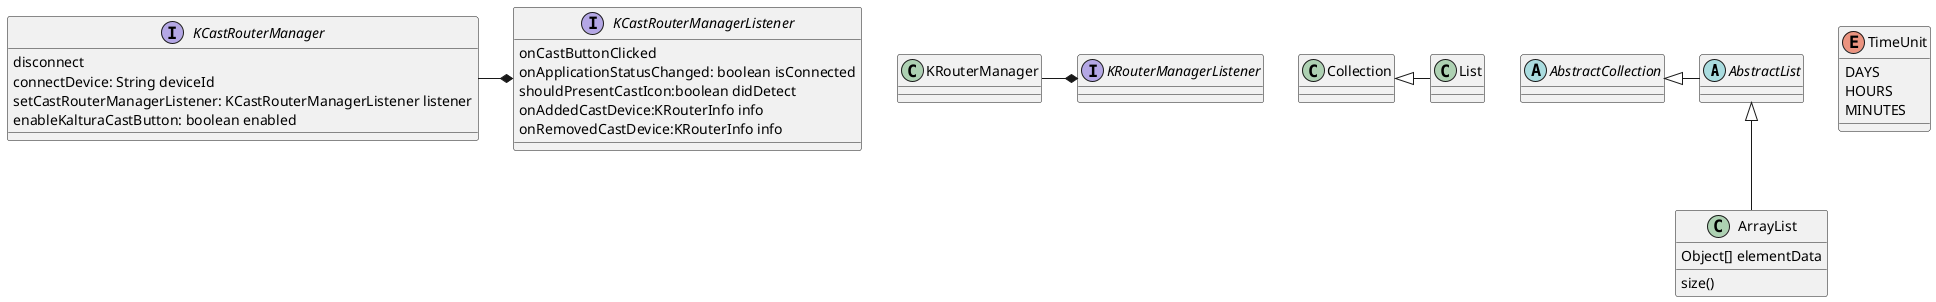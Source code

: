 @startuml

abstract class AbstractList
abstract AbstractCollection
interface KCastRouterManagerListener {
    onCastButtonClicked
    onApplicationStatusChanged: boolean isConnected
    shouldPresentCastIcon:boolean didDetect
    onAddedCastDevice:KRouterInfo info
    onRemovedCastDevice:KRouterInfo info
}

interface KCastRouterManager {
    disconnect
    connectDevice: String deviceId
    setCastRouterManagerListener: KCastRouterManagerListener listener
    enableKalturaCastButton: boolean enabled
}

interface KRouterManagerListener {
}

class KRouterManager {

}

KCastRouterManager -* KCastRouterManagerListener
KRouterManager -* KRouterManagerListener

Collection <|- List
AbstractCollection <|- AbstractList
AbstractList <|-- ArrayList

class ArrayList {
Object[] elementData
size()
}

enum TimeUnit {
DAYS
HOURS
MINUTES
}

@enduml